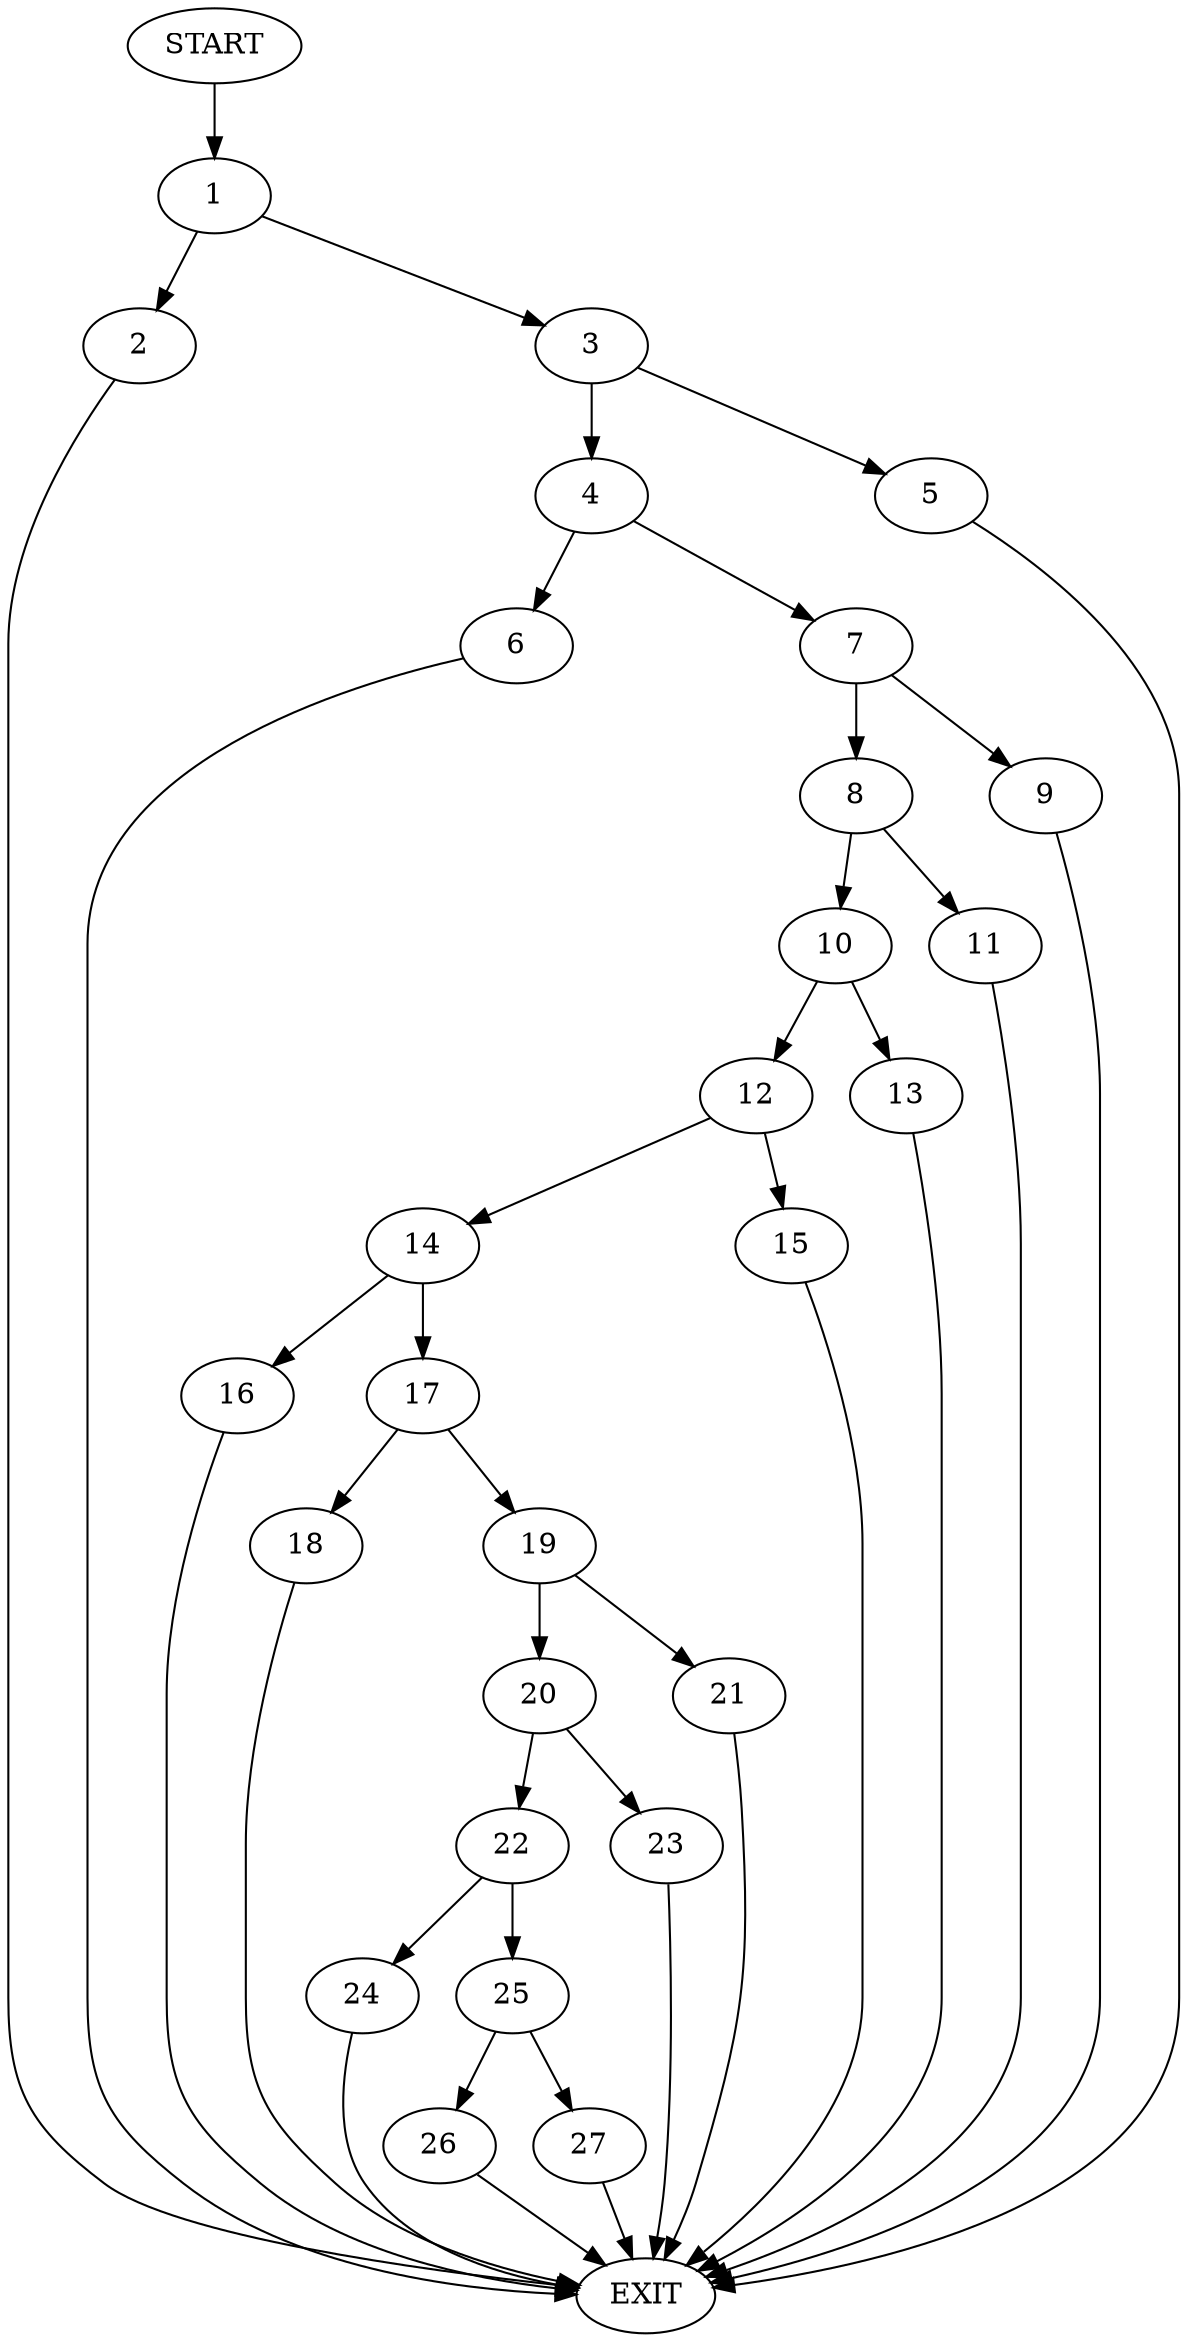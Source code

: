 digraph {
0 [label="START"]
28 [label="EXIT"]
0 -> 1
1 -> 2
1 -> 3
2 -> 28
3 -> 4
3 -> 5
5 -> 28
4 -> 6
4 -> 7
7 -> 8
7 -> 9
6 -> 28
8 -> 10
8 -> 11
9 -> 28
10 -> 12
10 -> 13
11 -> 28
12 -> 14
12 -> 15
13 -> 28
15 -> 28
14 -> 16
14 -> 17
16 -> 28
17 -> 18
17 -> 19
18 -> 28
19 -> 20
19 -> 21
21 -> 28
20 -> 22
20 -> 23
23 -> 28
22 -> 24
22 -> 25
25 -> 26
25 -> 27
24 -> 28
27 -> 28
26 -> 28
}
